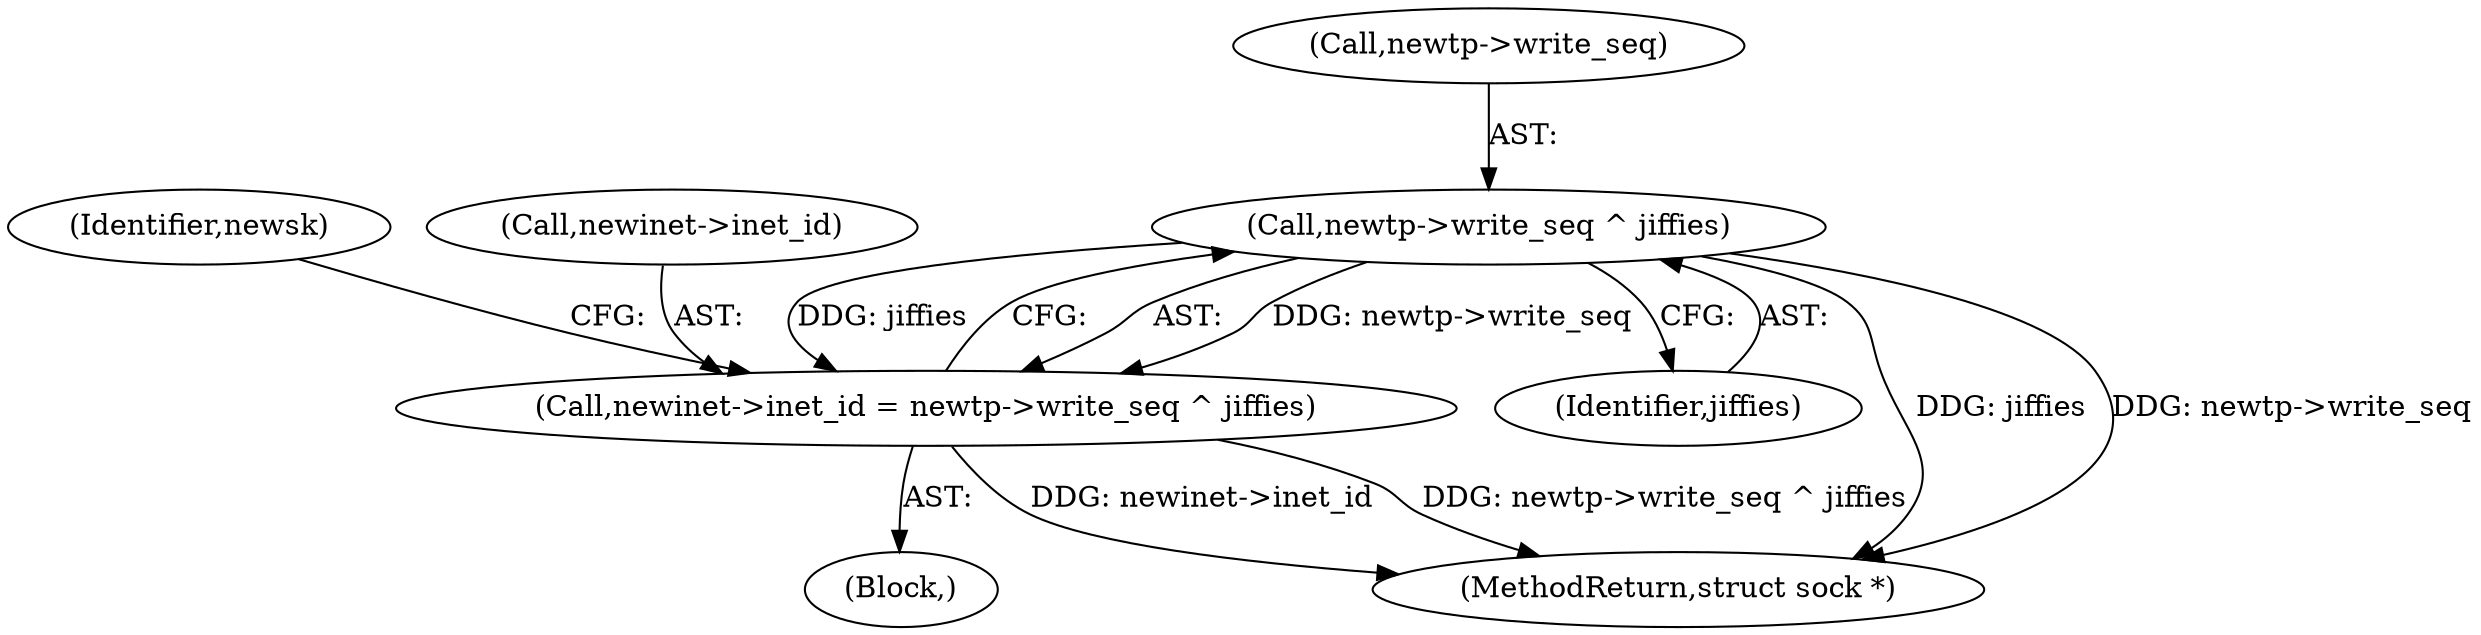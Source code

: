 digraph "0_linux_f6d8bd051c391c1c0458a30b2a7abcd939329259_31@API" {
"1000232" [label="(Call,newtp->write_seq ^ jiffies)"];
"1000228" [label="(Call,newinet->inet_id = newtp->write_seq ^ jiffies)"];
"1000238" [label="(Identifier,newsk)"];
"1000233" [label="(Call,newtp->write_seq)"];
"1000236" [label="(Identifier,jiffies)"];
"1000348" [label="(MethodReturn,struct sock *)"];
"1000228" [label="(Call,newinet->inet_id = newtp->write_seq ^ jiffies)"];
"1000229" [label="(Call,newinet->inet_id)"];
"1000107" [label="(Block,)"];
"1000232" [label="(Call,newtp->write_seq ^ jiffies)"];
"1000232" -> "1000228"  [label="AST: "];
"1000232" -> "1000236"  [label="CFG: "];
"1000233" -> "1000232"  [label="AST: "];
"1000236" -> "1000232"  [label="AST: "];
"1000228" -> "1000232"  [label="CFG: "];
"1000232" -> "1000348"  [label="DDG: jiffies"];
"1000232" -> "1000348"  [label="DDG: newtp->write_seq"];
"1000232" -> "1000228"  [label="DDG: newtp->write_seq"];
"1000232" -> "1000228"  [label="DDG: jiffies"];
"1000228" -> "1000107"  [label="AST: "];
"1000229" -> "1000228"  [label="AST: "];
"1000238" -> "1000228"  [label="CFG: "];
"1000228" -> "1000348"  [label="DDG: newinet->inet_id"];
"1000228" -> "1000348"  [label="DDG: newtp->write_seq ^ jiffies"];
}
